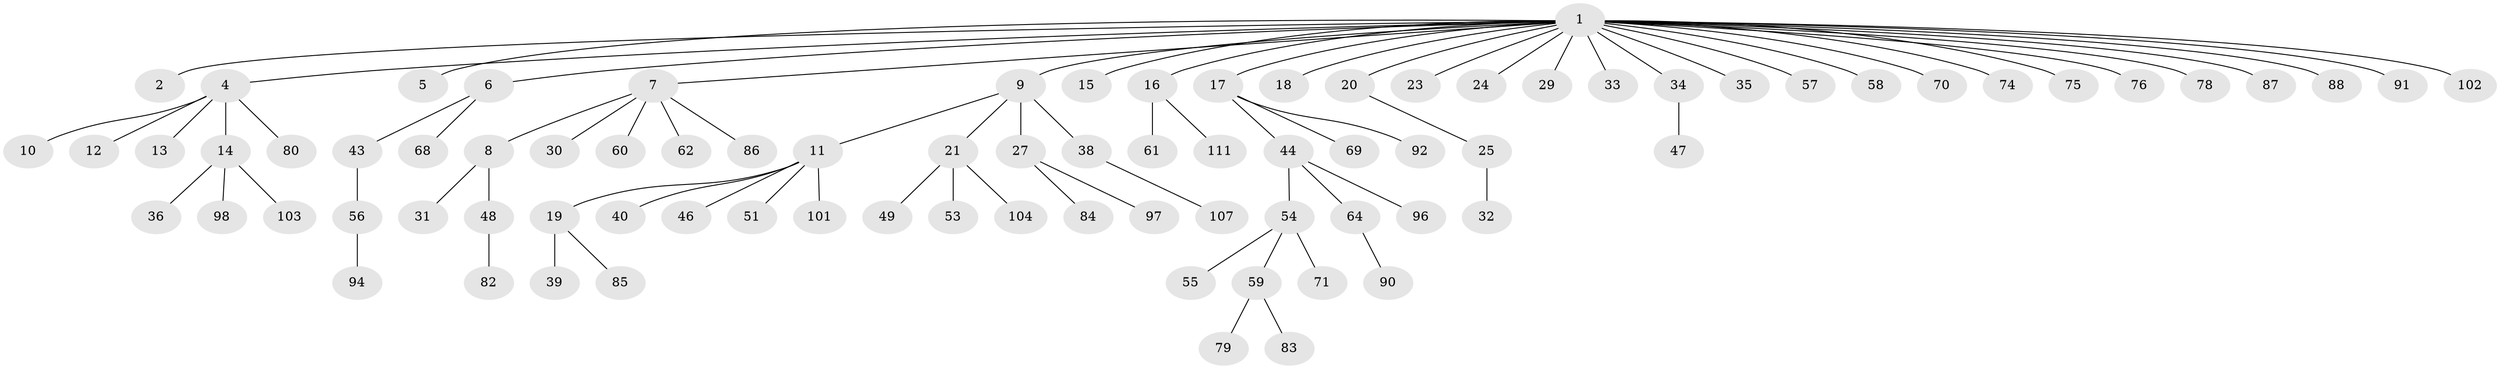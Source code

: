 // original degree distribution, {15: 0.017857142857142856, 1: 0.6607142857142857, 7: 0.017857142857142856, 3: 0.05357142857142857, 6: 0.008928571428571428, 4: 0.03571428571428571, 5: 0.05357142857142857, 2: 0.15178571428571427}
// Generated by graph-tools (version 1.1) at 2025/11/02/27/25 16:11:12]
// undirected, 83 vertices, 82 edges
graph export_dot {
graph [start="1"]
  node [color=gray90,style=filled];
  1 [super="+3"];
  2;
  4 [super="+37"];
  5;
  6;
  7 [super="+28"];
  8 [super="+26"];
  9;
  10;
  11 [super="+66"];
  12;
  13 [super="+45"];
  14 [super="+99"];
  15;
  16 [super="+77"];
  17 [super="+50"];
  18;
  19 [super="+22"];
  20;
  21 [super="+41"];
  23 [super="+93"];
  24;
  25 [super="+105"];
  27 [super="+42"];
  29;
  30;
  31;
  32 [super="+112"];
  33;
  34 [super="+63"];
  35;
  36;
  38 [super="+67"];
  39 [super="+89"];
  40;
  43;
  44 [super="+65"];
  46;
  47;
  48;
  49 [super="+52"];
  51;
  53 [super="+109"];
  54 [super="+95"];
  55;
  56 [super="+73"];
  57;
  58;
  59 [super="+100"];
  60;
  61;
  62;
  64;
  68 [super="+72"];
  69;
  70;
  71;
  74;
  75;
  76;
  78;
  79;
  80 [super="+81"];
  82;
  83;
  84;
  85;
  86;
  87;
  88;
  90 [super="+106"];
  91;
  92;
  94;
  96;
  97;
  98;
  101;
  102 [super="+110"];
  103;
  104 [super="+108"];
  107;
  111;
  1 -- 2;
  1 -- 4;
  1 -- 5;
  1 -- 6;
  1 -- 15;
  1 -- 16;
  1 -- 18;
  1 -- 20;
  1 -- 23;
  1 -- 24;
  1 -- 34;
  1 -- 76;
  1 -- 91;
  1 -- 102;
  1 -- 33;
  1 -- 35;
  1 -- 70;
  1 -- 7;
  1 -- 9;
  1 -- 74;
  1 -- 75;
  1 -- 78;
  1 -- 17;
  1 -- 87;
  1 -- 88;
  1 -- 57;
  1 -- 58;
  1 -- 29;
  4 -- 10;
  4 -- 12;
  4 -- 13;
  4 -- 14;
  4 -- 80;
  6 -- 43;
  6 -- 68;
  7 -- 8;
  7 -- 30;
  7 -- 62;
  7 -- 86;
  7 -- 60;
  8 -- 31;
  8 -- 48;
  9 -- 11;
  9 -- 21;
  9 -- 27;
  9 -- 38;
  11 -- 19;
  11 -- 40;
  11 -- 46;
  11 -- 51;
  11 -- 101;
  14 -- 36;
  14 -- 98;
  14 -- 103;
  16 -- 61;
  16 -- 111;
  17 -- 44;
  17 -- 69;
  17 -- 92;
  19 -- 39;
  19 -- 85;
  20 -- 25;
  21 -- 49;
  21 -- 53;
  21 -- 104;
  25 -- 32;
  27 -- 84;
  27 -- 97;
  34 -- 47;
  38 -- 107;
  43 -- 56;
  44 -- 54;
  44 -- 64;
  44 -- 96;
  48 -- 82;
  54 -- 55;
  54 -- 59;
  54 -- 71;
  56 -- 94;
  59 -- 79;
  59 -- 83;
  64 -- 90;
}
